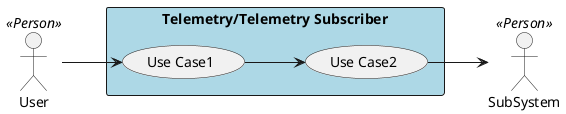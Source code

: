 @startuml

left to right direction

actor :User: <<Person>>
actor :SubSystem: <<Person>>


rectangle "Telemetry/Telemetry Subscriber" #lightBlue {
UseCase UC1  as "Use Case1"
UseCase UC2  as "Use Case2"


User --> UC1
UC1 --> UC2
UC2 --> SubSystem
}

@enduml
